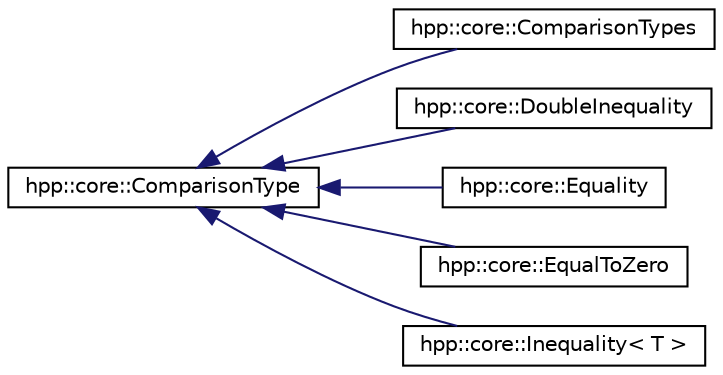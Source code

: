 digraph "Graphical Class Hierarchy"
{
  edge [fontname="Helvetica",fontsize="10",labelfontname="Helvetica",labelfontsize="10"];
  node [fontname="Helvetica",fontsize="10",shape=record];
  rankdir="LR";
  Node1 [label="hpp::core::ComparisonType",height=0.2,width=0.4,color="black", fillcolor="white", style="filled",URL="$a00006.html",tooltip="Abstract class defining the comparison for a function value and doing a saturation, necessary for inequality constraint. "];
  Node1 -> Node2 [dir="back",color="midnightblue",fontsize="10",style="solid",fontname="Helvetica"];
  Node2 [label="hpp::core::ComparisonTypes",height=0.2,width=0.4,color="black", fillcolor="white", style="filled",URL="$a00007.html",tooltip="Implementation of various equation types. "];
  Node1 -> Node3 [dir="back",color="midnightblue",fontsize="10",style="solid",fontname="Helvetica"];
  Node3 [label="hpp::core::DoubleInequality",height=0.2,width=0.4,color="black", fillcolor="white", style="filled",URL="$a00022.html",tooltip="Implementation of double inequality. "];
  Node1 -> Node4 [dir="back",color="midnightblue",fontsize="10",style="solid",fontname="Helvetica"];
  Node4 [label="hpp::core::Equality",height=0.2,width=0.4,color="black", fillcolor="white", style="filled",URL="$a00024.html",tooltip="Implementation of equality. "];
  Node1 -> Node5 [dir="back",color="midnightblue",fontsize="10",style="solid",fontname="Helvetica"];
  Node5 [label="hpp::core::EqualToZero",height=0.2,width=0.4,color="black", fillcolor="white", style="filled",URL="$a00025.html",tooltip="Implementation of equality to zero. "];
  Node1 -> Node6 [dir="back",color="midnightblue",fontsize="10",style="solid",fontname="Helvetica"];
  Node6 [label="hpp::core::Inequality\< T \>",height=0.2,width=0.4,color="black", fillcolor="white", style="filled",URL="$a00028.html",tooltip="Implementation of inequality. "];
}
